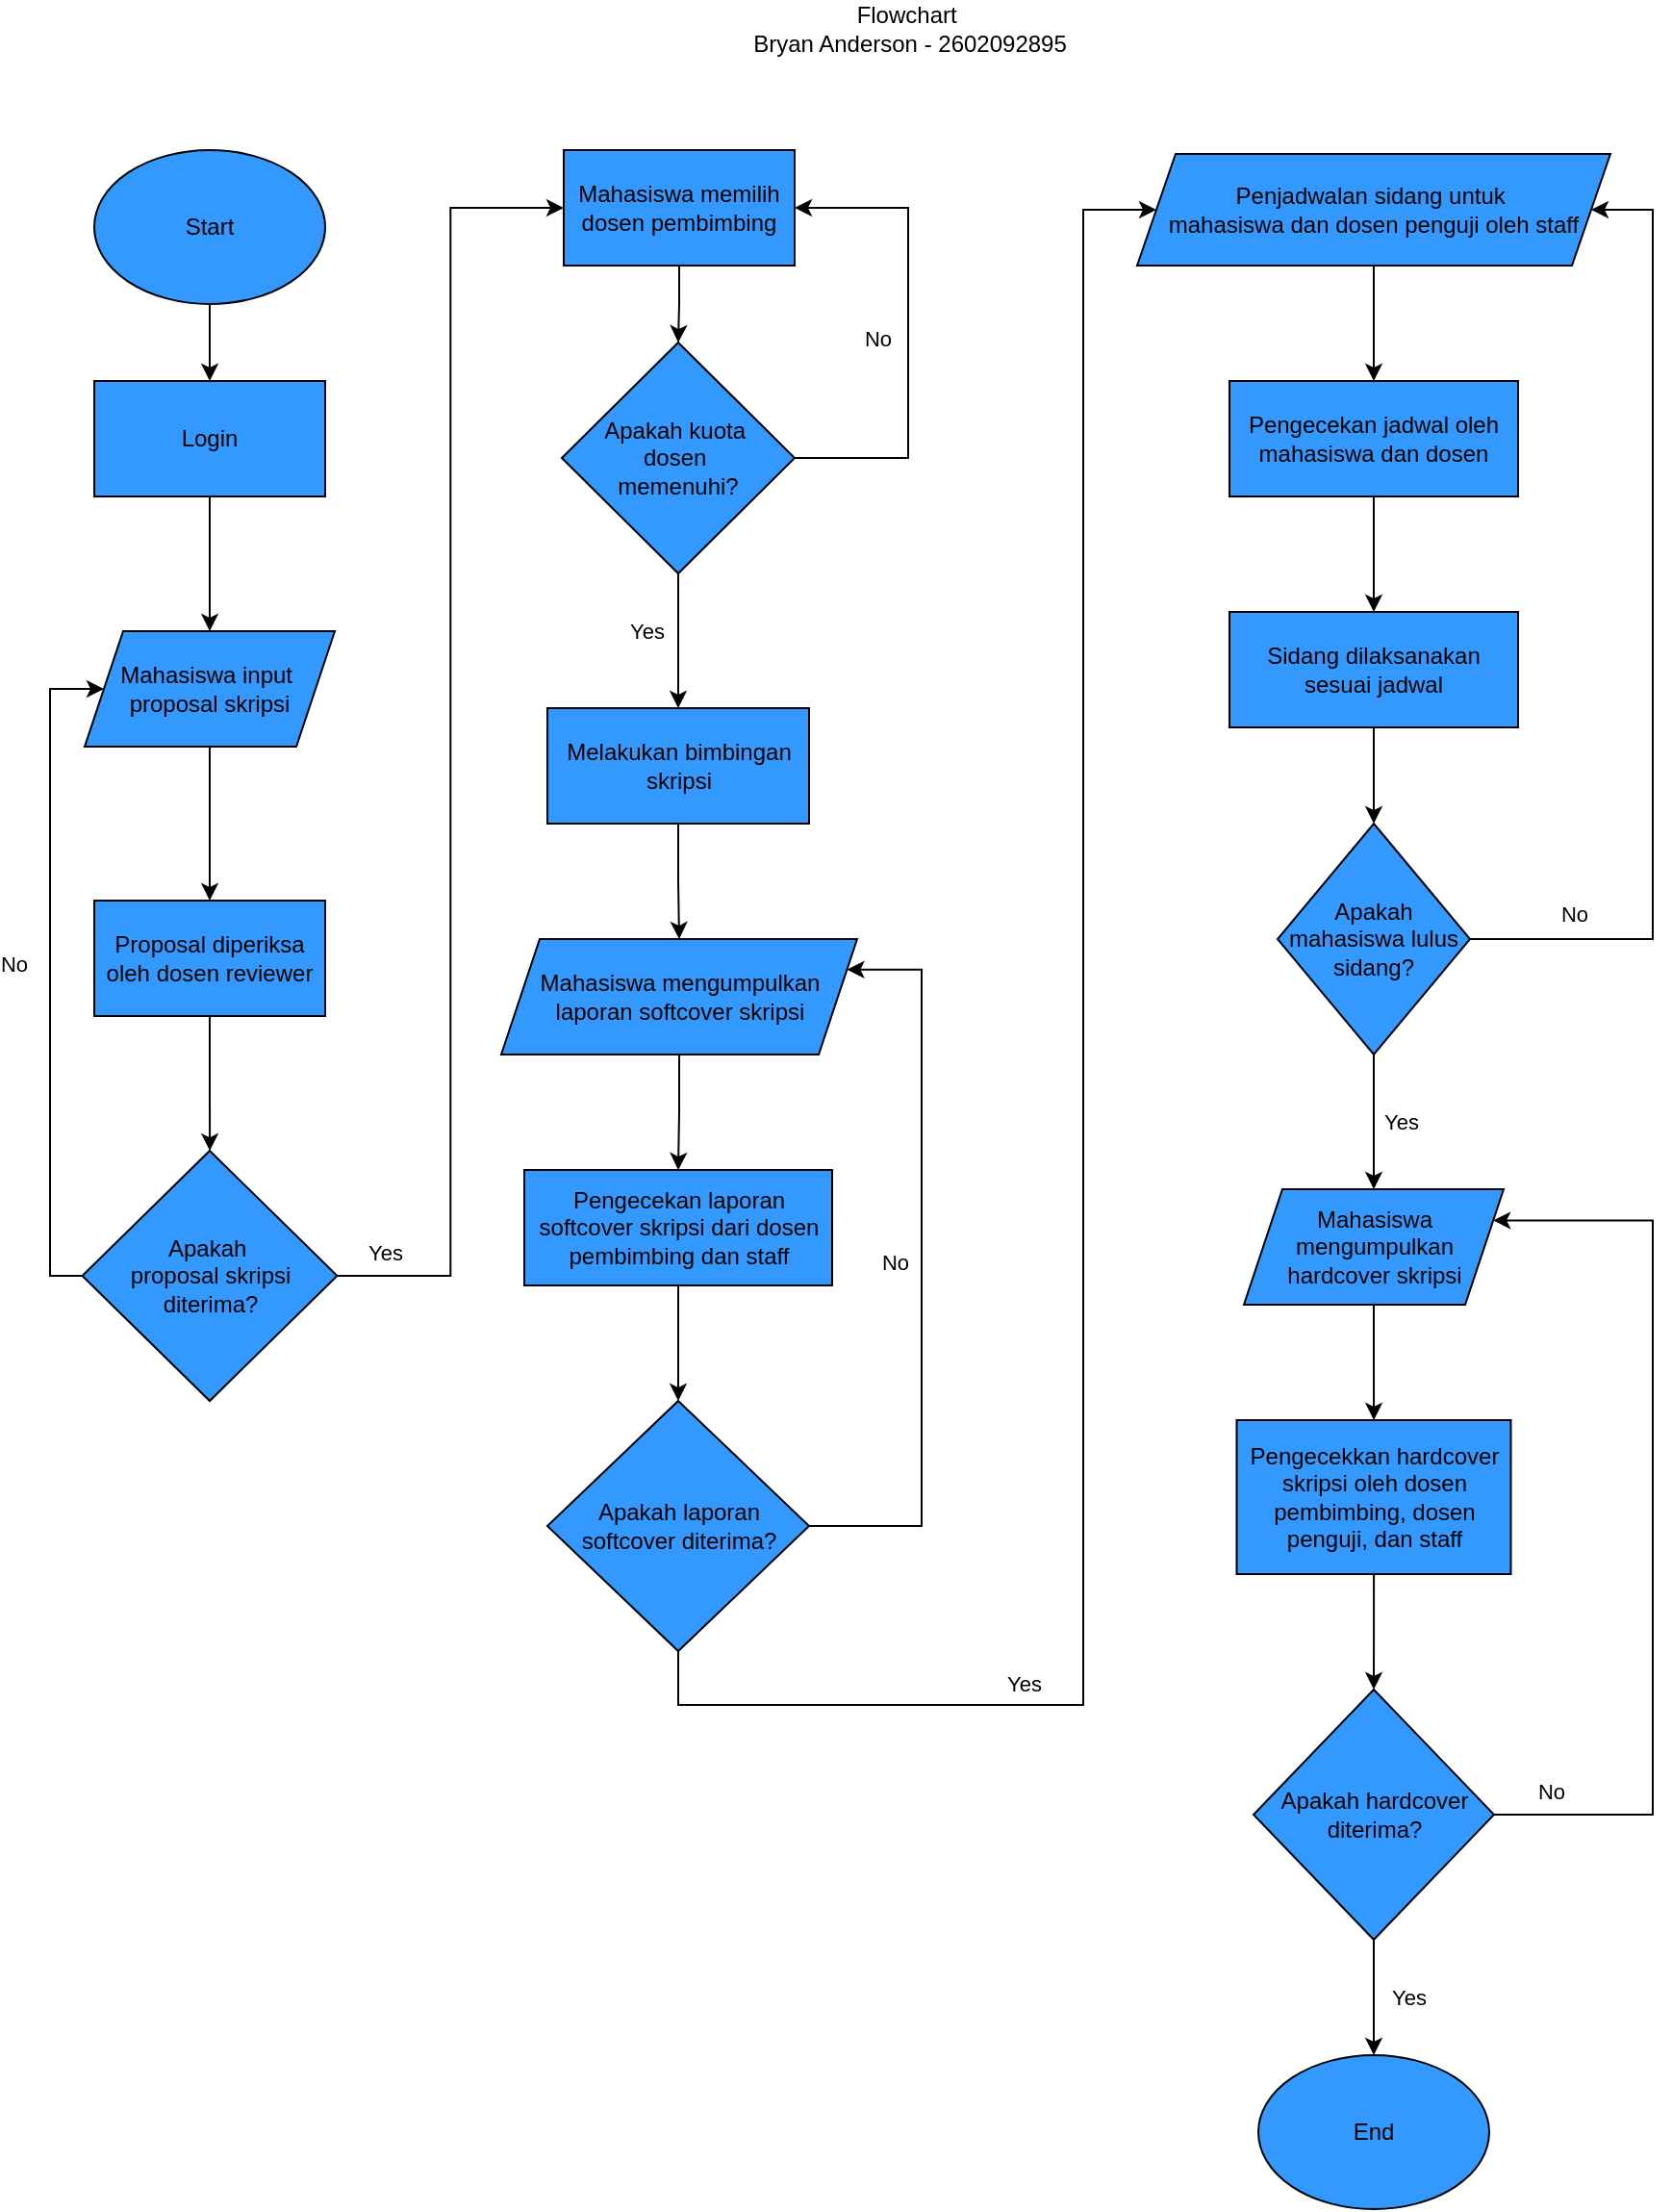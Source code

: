 <mxfile version="24.8.6">
  <diagram id="C5RBs43oDa-KdzZeNtuy" name="Page-1">
    <mxGraphModel dx="1257" dy="1044" grid="0" gridSize="10" guides="1" tooltips="1" connect="1" arrows="1" fold="1" page="0" pageScale="1" pageWidth="827" pageHeight="1169" background="#FFFFFF" math="0" shadow="0">
      <root>
        <mxCell id="WIyWlLk6GJQsqaUBKTNV-0" />
        <mxCell id="WIyWlLk6GJQsqaUBKTNV-1" parent="WIyWlLk6GJQsqaUBKTNV-0" />
        <mxCell id="eJlzGwfbYKm2t7pgXUtI-9" style="edgeStyle=orthogonalEdgeStyle;rounded=0;orthogonalLoop=1;jettySize=auto;html=1;entryX=0.5;entryY=0;entryDx=0;entryDy=0;fontColor=#000000;strokeColor=#000000;" parent="WIyWlLk6GJQsqaUBKTNV-1" source="eJlzGwfbYKm2t7pgXUtI-0" target="eJlzGwfbYKm2t7pgXUtI-3" edge="1">
          <mxGeometry relative="1" as="geometry" />
        </mxCell>
        <mxCell id="eJlzGwfbYKm2t7pgXUtI-0" value="Start" style="ellipse;whiteSpace=wrap;html=1;fillColor=#3399FF;fontColor=#000000;strokeColor=#000000;" parent="WIyWlLk6GJQsqaUBKTNV-1" vertex="1">
          <mxGeometry x="170" y="70" width="120" height="80" as="geometry" />
        </mxCell>
        <mxCell id="eJlzGwfbYKm2t7pgXUtI-8" style="edgeStyle=orthogonalEdgeStyle;rounded=0;orthogonalLoop=1;jettySize=auto;html=1;fontColor=#000000;strokeColor=#000000;" parent="WIyWlLk6GJQsqaUBKTNV-1" source="eJlzGwfbYKm2t7pgXUtI-3" target="eJlzGwfbYKm2t7pgXUtI-5" edge="1">
          <mxGeometry relative="1" as="geometry" />
        </mxCell>
        <mxCell id="eJlzGwfbYKm2t7pgXUtI-3" value="Login" style="rounded=0;whiteSpace=wrap;html=1;fillColor=#3399FF;fontColor=#000000;strokeColor=#000000;" parent="WIyWlLk6GJQsqaUBKTNV-1" vertex="1">
          <mxGeometry x="170" y="190" width="120" height="60" as="geometry" />
        </mxCell>
        <mxCell id="eJlzGwfbYKm2t7pgXUtI-7" style="edgeStyle=orthogonalEdgeStyle;rounded=0;orthogonalLoop=1;jettySize=auto;html=1;entryX=0.5;entryY=0;entryDx=0;entryDy=0;fontColor=#000000;strokeColor=#000000;" parent="WIyWlLk6GJQsqaUBKTNV-1" source="eJlzGwfbYKm2t7pgXUtI-5" target="eJlzGwfbYKm2t7pgXUtI-6" edge="1">
          <mxGeometry relative="1" as="geometry" />
        </mxCell>
        <mxCell id="eJlzGwfbYKm2t7pgXUtI-5" value="Mahasiswa input&amp;nbsp;&lt;div&gt;proposal skripsi&lt;/div&gt;" style="shape=parallelogram;perimeter=parallelogramPerimeter;whiteSpace=wrap;html=1;fixedSize=1;fillColor=#3399FF;fontColor=#000000;strokeColor=#000000;" parent="WIyWlLk6GJQsqaUBKTNV-1" vertex="1">
          <mxGeometry x="165" y="320" width="130" height="60" as="geometry" />
        </mxCell>
        <mxCell id="eJlzGwfbYKm2t7pgXUtI-11" style="edgeStyle=orthogonalEdgeStyle;rounded=0;orthogonalLoop=1;jettySize=auto;html=1;fontColor=#000000;strokeColor=#000000;" parent="WIyWlLk6GJQsqaUBKTNV-1" source="eJlzGwfbYKm2t7pgXUtI-6" target="eJlzGwfbYKm2t7pgXUtI-10" edge="1">
          <mxGeometry relative="1" as="geometry" />
        </mxCell>
        <mxCell id="eJlzGwfbYKm2t7pgXUtI-6" value="Proposal diperiksa oleh dosen reviewer" style="rounded=0;whiteSpace=wrap;html=1;fillColor=#3399FF;fontColor=#000000;strokeColor=#000000;" parent="WIyWlLk6GJQsqaUBKTNV-1" vertex="1">
          <mxGeometry x="170" y="460" width="120" height="60" as="geometry" />
        </mxCell>
        <mxCell id="eJlzGwfbYKm2t7pgXUtI-14" style="edgeStyle=orthogonalEdgeStyle;rounded=0;orthogonalLoop=1;jettySize=auto;html=1;entryX=0;entryY=0.5;entryDx=0;entryDy=0;fontColor=#000000;strokeColor=#000000;" parent="WIyWlLk6GJQsqaUBKTNV-1" source="eJlzGwfbYKm2t7pgXUtI-10" target="eJlzGwfbYKm2t7pgXUtI-12" edge="1">
          <mxGeometry relative="1" as="geometry" />
        </mxCell>
        <mxCell id="eJlzGwfbYKm2t7pgXUtI-45" value="Yes" style="edgeLabel;html=1;align=center;verticalAlign=middle;resizable=0;points=[];fontColor=#000000;labelBackgroundColor=none;" parent="eJlzGwfbYKm2t7pgXUtI-14" vertex="1" connectable="0">
          <mxGeometry x="-0.876" y="-1" relative="1" as="geometry">
            <mxPoint x="-17" y="-13" as="offset" />
          </mxGeometry>
        </mxCell>
        <mxCell id="eJlzGwfbYKm2t7pgXUtI-16" style="edgeStyle=orthogonalEdgeStyle;rounded=0;orthogonalLoop=1;jettySize=auto;html=1;fontColor=#000000;strokeColor=#000000;entryX=0;entryY=0.5;entryDx=0;entryDy=0;" parent="WIyWlLk6GJQsqaUBKTNV-1" source="eJlzGwfbYKm2t7pgXUtI-10" target="eJlzGwfbYKm2t7pgXUtI-5" edge="1">
          <mxGeometry relative="1" as="geometry">
            <mxPoint x="144" y="387" as="targetPoint" />
            <Array as="points">
              <mxPoint x="147" y="655" />
              <mxPoint x="147" y="350" />
            </Array>
          </mxGeometry>
        </mxCell>
        <mxCell id="eJlzGwfbYKm2t7pgXUtI-35" value="No" style="edgeLabel;html=1;align=center;verticalAlign=middle;resizable=0;points=[];fontColor=#000000;labelBackgroundColor=none;" parent="eJlzGwfbYKm2t7pgXUtI-16" vertex="1" connectable="0">
          <mxGeometry x="0.121" y="2" relative="1" as="geometry">
            <mxPoint x="-17" y="17" as="offset" />
          </mxGeometry>
        </mxCell>
        <mxCell id="eJlzGwfbYKm2t7pgXUtI-10" value="Apakah&amp;nbsp;&lt;div&gt;proposal skripsi&lt;div&gt;diterima?&lt;/div&gt;&lt;/div&gt;" style="rhombus;whiteSpace=wrap;html=1;fillColor=#3399FF;fontColor=#000000;strokeColor=#000000;" parent="WIyWlLk6GJQsqaUBKTNV-1" vertex="1">
          <mxGeometry x="163.75" y="590" width="132.5" height="130" as="geometry" />
        </mxCell>
        <mxCell id="eJlzGwfbYKm2t7pgXUtI-19" style="edgeStyle=orthogonalEdgeStyle;rounded=0;orthogonalLoop=1;jettySize=auto;html=1;entryX=0.5;entryY=0;entryDx=0;entryDy=0;fontColor=#000000;strokeColor=#000000;" parent="WIyWlLk6GJQsqaUBKTNV-1" source="eJlzGwfbYKm2t7pgXUtI-12" target="eJlzGwfbYKm2t7pgXUtI-18" edge="1">
          <mxGeometry relative="1" as="geometry" />
        </mxCell>
        <mxCell id="eJlzGwfbYKm2t7pgXUtI-12" value="Mahasiswa memilih dosen pembimbing" style="rounded=0;whiteSpace=wrap;html=1;fillColor=#3399FF;fontColor=#000000;strokeColor=#000000;" parent="WIyWlLk6GJQsqaUBKTNV-1" vertex="1">
          <mxGeometry x="414" y="70" width="120" height="60" as="geometry" />
        </mxCell>
        <mxCell id="eJlzGwfbYKm2t7pgXUtI-20" style="edgeStyle=orthogonalEdgeStyle;rounded=0;orthogonalLoop=1;jettySize=auto;html=1;entryX=1;entryY=0.5;entryDx=0;entryDy=0;fontColor=#000000;strokeColor=#000000;" parent="WIyWlLk6GJQsqaUBKTNV-1" source="eJlzGwfbYKm2t7pgXUtI-18" target="eJlzGwfbYKm2t7pgXUtI-12" edge="1">
          <mxGeometry relative="1" as="geometry">
            <Array as="points">
              <mxPoint x="593" y="230" />
              <mxPoint x="593" y="100" />
            </Array>
          </mxGeometry>
        </mxCell>
        <mxCell id="eJlzGwfbYKm2t7pgXUtI-36" value="No" style="edgeLabel;html=1;align=center;verticalAlign=middle;resizable=0;points=[];labelBackgroundColor=none;fontColor=#000000;" parent="eJlzGwfbYKm2t7pgXUtI-20" vertex="1" connectable="0">
          <mxGeometry x="0.118" y="3" relative="1" as="geometry">
            <mxPoint x="-13" y="17" as="offset" />
          </mxGeometry>
        </mxCell>
        <mxCell id="eJlzGwfbYKm2t7pgXUtI-24" style="edgeStyle=orthogonalEdgeStyle;rounded=0;orthogonalLoop=1;jettySize=auto;html=1;exitX=0.5;exitY=1;exitDx=0;exitDy=0;entryX=0.5;entryY=0;entryDx=0;entryDy=0;fontColor=#000000;strokeColor=#000000;" parent="WIyWlLk6GJQsqaUBKTNV-1" source="eJlzGwfbYKm2t7pgXUtI-18" target="eJlzGwfbYKm2t7pgXUtI-23" edge="1">
          <mxGeometry relative="1" as="geometry" />
        </mxCell>
        <mxCell id="eJlzGwfbYKm2t7pgXUtI-46" value="Yes" style="edgeLabel;html=1;align=center;verticalAlign=middle;resizable=0;points=[];labelBackgroundColor=none;fontColor=#000000;" parent="eJlzGwfbYKm2t7pgXUtI-24" vertex="1" connectable="0">
          <mxGeometry x="-0.5" y="3" relative="1" as="geometry">
            <mxPoint x="-20" y="12" as="offset" />
          </mxGeometry>
        </mxCell>
        <mxCell id="eJlzGwfbYKm2t7pgXUtI-18" value="Apakah kuota&amp;nbsp;&lt;div&gt;dosen&amp;nbsp;&lt;div&gt;memenuhi?&lt;/div&gt;&lt;/div&gt;" style="rhombus;whiteSpace=wrap;html=1;fillColor=#3399FF;fontColor=#000000;strokeColor=#000000;" parent="WIyWlLk6GJQsqaUBKTNV-1" vertex="1">
          <mxGeometry x="413" y="170" width="121" height="120" as="geometry" />
        </mxCell>
        <mxCell id="eJlzGwfbYKm2t7pgXUtI-26" style="edgeStyle=orthogonalEdgeStyle;rounded=0;orthogonalLoop=1;jettySize=auto;html=1;fontColor=#000000;strokeColor=#000000;" parent="WIyWlLk6GJQsqaUBKTNV-1" source="eJlzGwfbYKm2t7pgXUtI-23" target="eJlzGwfbYKm2t7pgXUtI-25" edge="1">
          <mxGeometry relative="1" as="geometry" />
        </mxCell>
        <mxCell id="eJlzGwfbYKm2t7pgXUtI-23" value="Melakukan bimbingan&lt;div&gt;skripsi&lt;/div&gt;" style="rounded=0;whiteSpace=wrap;html=1;fillColor=#3399FF;fontColor=#000000;strokeColor=#000000;" parent="WIyWlLk6GJQsqaUBKTNV-1" vertex="1">
          <mxGeometry x="405.5" y="360" width="136" height="60" as="geometry" />
        </mxCell>
        <mxCell id="eJlzGwfbYKm2t7pgXUtI-30" style="edgeStyle=orthogonalEdgeStyle;rounded=0;orthogonalLoop=1;jettySize=auto;html=1;entryX=0.5;entryY=0;entryDx=0;entryDy=0;fontColor=#000000;strokeColor=#000000;" parent="WIyWlLk6GJQsqaUBKTNV-1" source="eJlzGwfbYKm2t7pgXUtI-25" target="eJlzGwfbYKm2t7pgXUtI-28" edge="1">
          <mxGeometry relative="1" as="geometry" />
        </mxCell>
        <mxCell id="eJlzGwfbYKm2t7pgXUtI-25" value="Mahasiswa mengumpulkan laporan softcover skripsi" style="shape=parallelogram;perimeter=parallelogramPerimeter;whiteSpace=wrap;html=1;fixedSize=1;fillColor=#3399FF;fontColor=#000000;strokeColor=#000000;" parent="WIyWlLk6GJQsqaUBKTNV-1" vertex="1">
          <mxGeometry x="381.5" y="480" width="185" height="60" as="geometry" />
        </mxCell>
        <mxCell id="eJlzGwfbYKm2t7pgXUtI-32" style="edgeStyle=orthogonalEdgeStyle;rounded=0;orthogonalLoop=1;jettySize=auto;html=1;fontColor=#000000;strokeColor=#000000;" parent="WIyWlLk6GJQsqaUBKTNV-1" source="eJlzGwfbYKm2t7pgXUtI-28" target="eJlzGwfbYKm2t7pgXUtI-31" edge="1">
          <mxGeometry relative="1" as="geometry" />
        </mxCell>
        <mxCell id="eJlzGwfbYKm2t7pgXUtI-28" value="Pengecekan laporan softcover skripsi dari dosen pembimbing dan staff" style="rounded=0;whiteSpace=wrap;html=1;fillColor=#3399FF;fontColor=#000000;strokeColor=#000000;" parent="WIyWlLk6GJQsqaUBKTNV-1" vertex="1">
          <mxGeometry x="393.5" y="600" width="160" height="60" as="geometry" />
        </mxCell>
        <mxCell id="eJlzGwfbYKm2t7pgXUtI-74" style="edgeStyle=orthogonalEdgeStyle;rounded=0;orthogonalLoop=1;jettySize=auto;html=1;entryX=1;entryY=0.25;entryDx=0;entryDy=0;strokeColor=#000000;fontColor=#000000;" parent="WIyWlLk6GJQsqaUBKTNV-1" source="eJlzGwfbYKm2t7pgXUtI-31" target="eJlzGwfbYKm2t7pgXUtI-25" edge="1">
          <mxGeometry relative="1" as="geometry">
            <mxPoint x="635.857" y="608.857" as="targetPoint" />
            <Array as="points">
              <mxPoint x="600" y="785" />
              <mxPoint x="600" y="496" />
            </Array>
          </mxGeometry>
        </mxCell>
        <mxCell id="eJlzGwfbYKm2t7pgXUtI-75" value="No" style="edgeLabel;html=1;align=center;verticalAlign=middle;resizable=0;points=[];labelBackgroundColor=none;fontColor=#000000;" parent="eJlzGwfbYKm2t7pgXUtI-74" vertex="1" connectable="0">
          <mxGeometry x="0.022" y="4" relative="1" as="geometry">
            <mxPoint x="-10" y="2" as="offset" />
          </mxGeometry>
        </mxCell>
        <mxCell id="75-wbaEFGfFQ8TanxGVA-2" style="edgeStyle=orthogonalEdgeStyle;rounded=0;orthogonalLoop=1;jettySize=auto;html=1;entryX=0;entryY=0.5;entryDx=0;entryDy=0;" edge="1" parent="WIyWlLk6GJQsqaUBKTNV-1" source="eJlzGwfbYKm2t7pgXUtI-31" target="75-wbaEFGfFQ8TanxGVA-0">
          <mxGeometry relative="1" as="geometry">
            <Array as="points">
              <mxPoint x="474" y="878" />
              <mxPoint x="684" y="878" />
              <mxPoint x="684" y="101" />
            </Array>
          </mxGeometry>
        </mxCell>
        <mxCell id="75-wbaEFGfFQ8TanxGVA-5" value="Yes" style="edgeLabel;html=1;align=center;verticalAlign=middle;resizable=0;points=[];" vertex="1" connectable="0" parent="75-wbaEFGfFQ8TanxGVA-2">
          <mxGeometry x="-0.618" y="3" relative="1" as="geometry">
            <mxPoint x="6" y="-8" as="offset" />
          </mxGeometry>
        </mxCell>
        <mxCell id="eJlzGwfbYKm2t7pgXUtI-31" value="Apakah laporan softcover diterima?" style="rhombus;whiteSpace=wrap;html=1;fillColor=#3399FF;fontColor=#000000;strokeColor=#000000;" parent="WIyWlLk6GJQsqaUBKTNV-1" vertex="1">
          <mxGeometry x="405.5" y="720" width="136" height="130" as="geometry" />
        </mxCell>
        <mxCell id="eJlzGwfbYKm2t7pgXUtI-53" style="edgeStyle=orthogonalEdgeStyle;rounded=0;orthogonalLoop=1;jettySize=auto;html=1;strokeColor=#000000;fontColor=#000000;" parent="WIyWlLk6GJQsqaUBKTNV-1" source="eJlzGwfbYKm2t7pgXUtI-49" target="eJlzGwfbYKm2t7pgXUtI-50" edge="1">
          <mxGeometry relative="1" as="geometry" />
        </mxCell>
        <mxCell id="eJlzGwfbYKm2t7pgXUtI-49" value="Pengecekan jadwal oleh mahasiswa dan dosen" style="rounded=0;whiteSpace=wrap;html=1;fillColor=#3399FF;fontColor=#000000;strokeColor=#000000;" parent="WIyWlLk6GJQsqaUBKTNV-1" vertex="1">
          <mxGeometry x="760" y="190" width="150" height="60" as="geometry" />
        </mxCell>
        <mxCell id="eJlzGwfbYKm2t7pgXUtI-52" style="edgeStyle=orthogonalEdgeStyle;rounded=0;orthogonalLoop=1;jettySize=auto;html=1;strokeColor=#000000;fontColor=#000000;" parent="WIyWlLk6GJQsqaUBKTNV-1" source="eJlzGwfbYKm2t7pgXUtI-50" target="eJlzGwfbYKm2t7pgXUtI-51" edge="1">
          <mxGeometry relative="1" as="geometry" />
        </mxCell>
        <mxCell id="eJlzGwfbYKm2t7pgXUtI-50" value="Sidang dilaksanakan sesuai jadwal" style="rounded=0;whiteSpace=wrap;html=1;fillColor=#3399FF;fontColor=#000000;strokeColor=#000000;" parent="WIyWlLk6GJQsqaUBKTNV-1" vertex="1">
          <mxGeometry x="760" y="310" width="150" height="60" as="geometry" />
        </mxCell>
        <mxCell id="eJlzGwfbYKm2t7pgXUtI-56" style="edgeStyle=orthogonalEdgeStyle;rounded=0;orthogonalLoop=1;jettySize=auto;html=1;strokeColor=#000000;fontColor=#000000;entryX=1;entryY=0.5;entryDx=0;entryDy=0;" parent="WIyWlLk6GJQsqaUBKTNV-1" source="eJlzGwfbYKm2t7pgXUtI-51" target="75-wbaEFGfFQ8TanxGVA-0" edge="1">
          <mxGeometry relative="1" as="geometry">
            <Array as="points">
              <mxPoint x="980" y="480" />
              <mxPoint x="980" y="101" />
            </Array>
            <mxPoint x="946" y="220" as="targetPoint" />
          </mxGeometry>
        </mxCell>
        <mxCell id="eJlzGwfbYKm2t7pgXUtI-58" value="No" style="edgeLabel;html=1;align=center;verticalAlign=middle;resizable=0;points=[];fontColor=#000000;labelBackgroundColor=none;" parent="eJlzGwfbYKm2t7pgXUtI-56" vertex="1" connectable="0">
          <mxGeometry x="-0.822" y="-2" relative="1" as="geometry">
            <mxPoint x="9" y="-15" as="offset" />
          </mxGeometry>
        </mxCell>
        <mxCell id="eJlzGwfbYKm2t7pgXUtI-61" style="edgeStyle=orthogonalEdgeStyle;rounded=0;orthogonalLoop=1;jettySize=auto;html=1;entryX=0.5;entryY=0;entryDx=0;entryDy=0;strokeColor=#000000;fontColor=#000000;" parent="WIyWlLk6GJQsqaUBKTNV-1" source="eJlzGwfbYKm2t7pgXUtI-51" target="eJlzGwfbYKm2t7pgXUtI-59" edge="1">
          <mxGeometry relative="1" as="geometry" />
        </mxCell>
        <mxCell id="eJlzGwfbYKm2t7pgXUtI-63" value="Yes" style="edgeLabel;html=1;align=center;verticalAlign=middle;resizable=0;points=[];fontColor=#000000;labelBackgroundColor=none;" parent="eJlzGwfbYKm2t7pgXUtI-61" vertex="1" connectable="0">
          <mxGeometry x="-0.286" y="-1" relative="1" as="geometry">
            <mxPoint x="15" y="10" as="offset" />
          </mxGeometry>
        </mxCell>
        <mxCell id="eJlzGwfbYKm2t7pgXUtI-51" value="Apakah mahasiswa lulus sidang?" style="rhombus;whiteSpace=wrap;html=1;fillColor=#3399FF;fontColor=#000000;strokeColor=#000000;" parent="WIyWlLk6GJQsqaUBKTNV-1" vertex="1">
          <mxGeometry x="785" y="420" width="100" height="120" as="geometry" />
        </mxCell>
        <mxCell id="eJlzGwfbYKm2t7pgXUtI-65" style="edgeStyle=orthogonalEdgeStyle;rounded=0;orthogonalLoop=1;jettySize=auto;html=1;strokeColor=#000000;fontColor=#000000;" parent="WIyWlLk6GJQsqaUBKTNV-1" source="eJlzGwfbYKm2t7pgXUtI-59" target="eJlzGwfbYKm2t7pgXUtI-64" edge="1">
          <mxGeometry relative="1" as="geometry" />
        </mxCell>
        <mxCell id="eJlzGwfbYKm2t7pgXUtI-59" value="Mahasiswa mengumpulkan hardcover skripsi" style="shape=parallelogram;perimeter=parallelogramPerimeter;whiteSpace=wrap;html=1;fixedSize=1;fillColor=#3399FF;fontColor=#000000;strokeColor=#000000;" parent="WIyWlLk6GJQsqaUBKTNV-1" vertex="1">
          <mxGeometry x="767.5" y="610" width="135" height="60" as="geometry" />
        </mxCell>
        <mxCell id="eJlzGwfbYKm2t7pgXUtI-67" style="edgeStyle=orthogonalEdgeStyle;rounded=0;orthogonalLoop=1;jettySize=auto;html=1;strokeColor=#000000;fontColor=#000000;" parent="WIyWlLk6GJQsqaUBKTNV-1" source="eJlzGwfbYKm2t7pgXUtI-64" target="eJlzGwfbYKm2t7pgXUtI-66" edge="1">
          <mxGeometry relative="1" as="geometry" />
        </mxCell>
        <mxCell id="eJlzGwfbYKm2t7pgXUtI-64" value="Pengecekkan hardcover skripsi oleh dosen pembimbing, dosen penguji, dan staff" style="rounded=0;whiteSpace=wrap;html=1;fillColor=#3399FF;fontColor=#000000;strokeColor=#000000;" parent="WIyWlLk6GJQsqaUBKTNV-1" vertex="1">
          <mxGeometry x="763.75" y="730" width="142.5" height="80" as="geometry" />
        </mxCell>
        <mxCell id="eJlzGwfbYKm2t7pgXUtI-68" style="edgeStyle=orthogonalEdgeStyle;rounded=0;orthogonalLoop=1;jettySize=auto;html=1;entryX=1;entryY=0.25;entryDx=0;entryDy=0;strokeColor=#000000;fontColor=#000000;" parent="WIyWlLk6GJQsqaUBKTNV-1" source="eJlzGwfbYKm2t7pgXUtI-66" target="eJlzGwfbYKm2t7pgXUtI-59" edge="1">
          <mxGeometry relative="1" as="geometry">
            <Array as="points">
              <mxPoint x="980" y="935" />
              <mxPoint x="980" y="626" />
            </Array>
          </mxGeometry>
        </mxCell>
        <mxCell id="eJlzGwfbYKm2t7pgXUtI-69" value="No" style="edgeLabel;html=1;align=center;verticalAlign=middle;resizable=0;points=[];fontColor=#000000;labelBackgroundColor=none;" parent="eJlzGwfbYKm2t7pgXUtI-68" vertex="1" connectable="0">
          <mxGeometry x="-0.766" y="1" relative="1" as="geometry">
            <mxPoint x="-26" y="-11" as="offset" />
          </mxGeometry>
        </mxCell>
        <mxCell id="eJlzGwfbYKm2t7pgXUtI-71" style="edgeStyle=orthogonalEdgeStyle;rounded=0;orthogonalLoop=1;jettySize=auto;html=1;strokeColor=#000000;fontColor=#000000;" parent="WIyWlLk6GJQsqaUBKTNV-1" source="eJlzGwfbYKm2t7pgXUtI-66" target="eJlzGwfbYKm2t7pgXUtI-70" edge="1">
          <mxGeometry relative="1" as="geometry" />
        </mxCell>
        <mxCell id="eJlzGwfbYKm2t7pgXUtI-73" value="Yes" style="edgeLabel;html=1;align=center;verticalAlign=middle;resizable=0;points=[];labelBackgroundColor=none;fontColor=#000000;" parent="eJlzGwfbYKm2t7pgXUtI-71" vertex="1" connectable="0">
          <mxGeometry x="0.267" y="2" relative="1" as="geometry">
            <mxPoint x="16" y="-8" as="offset" />
          </mxGeometry>
        </mxCell>
        <mxCell id="eJlzGwfbYKm2t7pgXUtI-66" value="Apakah hardcover diterima?" style="rhombus;whiteSpace=wrap;html=1;fillColor=#3399FF;fontColor=#000000;strokeColor=#000000;" parent="WIyWlLk6GJQsqaUBKTNV-1" vertex="1">
          <mxGeometry x="772.5" y="870" width="125" height="130" as="geometry" />
        </mxCell>
        <mxCell id="eJlzGwfbYKm2t7pgXUtI-70" value="End" style="ellipse;whiteSpace=wrap;html=1;fontColor=#000000;labelBackgroundColor=none;fillColor=#3399FF;strokeColor=#000000;" parent="WIyWlLk6GJQsqaUBKTNV-1" vertex="1">
          <mxGeometry x="775" y="1060" width="120" height="80" as="geometry" />
        </mxCell>
        <mxCell id="eJlzGwfbYKm2t7pgXUtI-72" value="Flowchart&amp;nbsp;&lt;div&gt;Bryan Anderson - 2602092895&lt;/div&gt;" style="text;html=1;align=center;verticalAlign=middle;whiteSpace=wrap;rounded=0;fontColor=#000000;" parent="WIyWlLk6GJQsqaUBKTNV-1" vertex="1">
          <mxGeometry x="499" y="-8" width="190" height="30" as="geometry" />
        </mxCell>
        <mxCell id="75-wbaEFGfFQ8TanxGVA-4" style="edgeStyle=orthogonalEdgeStyle;rounded=0;orthogonalLoop=1;jettySize=auto;html=1;entryX=0.5;entryY=0;entryDx=0;entryDy=0;" edge="1" parent="WIyWlLk6GJQsqaUBKTNV-1" source="75-wbaEFGfFQ8TanxGVA-0" target="eJlzGwfbYKm2t7pgXUtI-49">
          <mxGeometry relative="1" as="geometry" />
        </mxCell>
        <mxCell id="75-wbaEFGfFQ8TanxGVA-0" value="Penjadwalan sidang untuk&amp;nbsp;&lt;div&gt;mahasiswa dan dosen penguji oleh staff&lt;/div&gt;" style="shape=parallelogram;perimeter=parallelogramPerimeter;whiteSpace=wrap;html=1;fixedSize=1;fillColor=#3399FF;" vertex="1" parent="WIyWlLk6GJQsqaUBKTNV-1">
          <mxGeometry x="712" y="72" width="246" height="58" as="geometry" />
        </mxCell>
      </root>
    </mxGraphModel>
  </diagram>
</mxfile>
